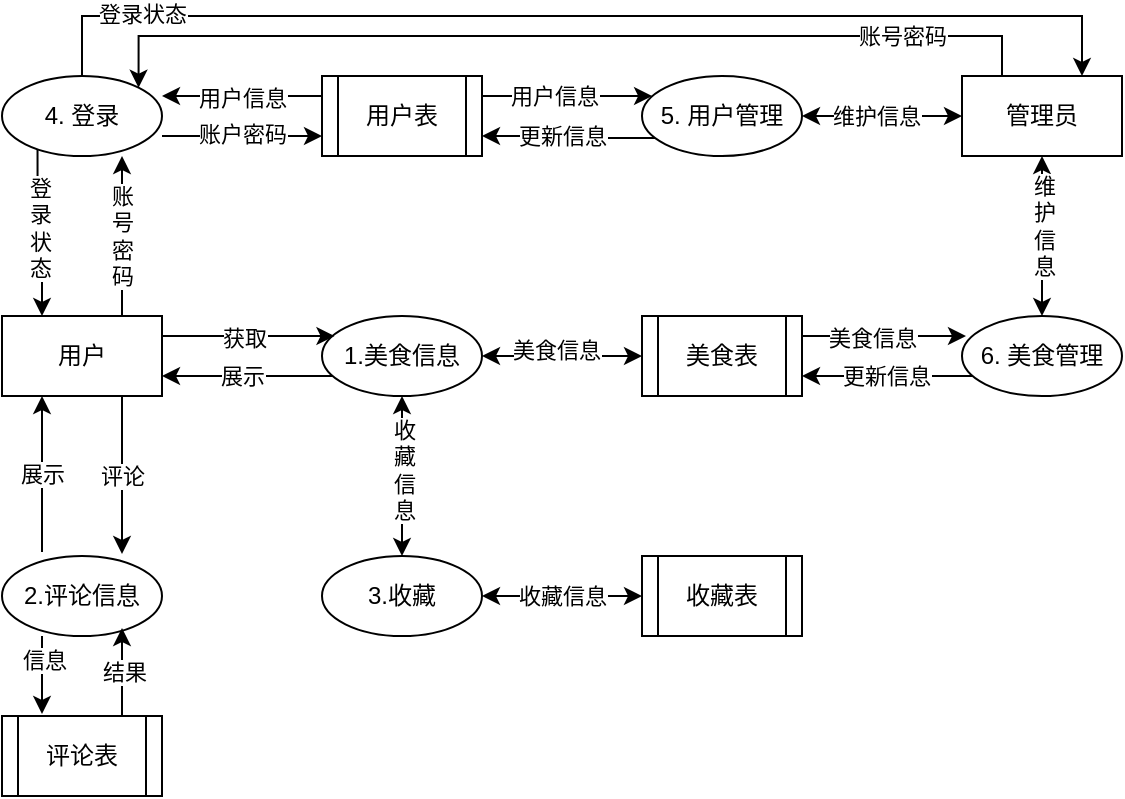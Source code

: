 <mxfile version="27.0.6">
  <diagram name="Page-1" id="MQRuU0i5GTb1aHTDmYUI">
    <mxGraphModel dx="1665" dy="728" grid="1" gridSize="10" guides="1" tooltips="1" connect="1" arrows="1" fold="1" page="1" pageScale="1" pageWidth="850" pageHeight="1100" math="0" shadow="0">
      <root>
        <mxCell id="0" />
        <mxCell id="1" parent="0" />
        <mxCell id="Q5d-NlyqhvIixK2Z4obh-15" style="edgeStyle=orthogonalEdgeStyle;rounded=0;orthogonalLoop=1;jettySize=auto;html=1;exitX=0.078;exitY=0.7;exitDx=0;exitDy=0;entryX=1;entryY=0.75;entryDx=0;entryDy=0;exitPerimeter=0;" edge="1" parent="1" source="Q5d-NlyqhvIixK2Z4obh-1" target="Q5d-NlyqhvIixK2Z4obh-4">
          <mxGeometry relative="1" as="geometry">
            <Array as="points">
              <mxPoint x="167" y="390" />
            </Array>
          </mxGeometry>
        </mxCell>
        <mxCell id="Q5d-NlyqhvIixK2Z4obh-19" value="展示" style="edgeLabel;html=1;align=center;verticalAlign=middle;resizable=0;points=[];" vertex="1" connectable="0" parent="Q5d-NlyqhvIixK2Z4obh-15">
          <mxGeometry x="-0.034" y="1" relative="1" as="geometry">
            <mxPoint x="-6" y="-1" as="offset" />
          </mxGeometry>
        </mxCell>
        <mxCell id="Q5d-NlyqhvIixK2Z4obh-1" value="1.美食信息" style="ellipse;whiteSpace=wrap;html=1;" vertex="1" parent="1">
          <mxGeometry x="160" y="360" width="80" height="40" as="geometry" />
        </mxCell>
        <mxCell id="Q5d-NlyqhvIixK2Z4obh-21" value="展示" style="edgeStyle=orthogonalEdgeStyle;rounded=0;orthogonalLoop=1;jettySize=auto;html=1;exitX=0.25;exitY=-0.05;exitDx=0;exitDy=0;entryX=0.25;entryY=1;entryDx=0;entryDy=0;exitPerimeter=0;" edge="1" parent="1" source="Q5d-NlyqhvIixK2Z4obh-2" target="Q5d-NlyqhvIixK2Z4obh-4">
          <mxGeometry relative="1" as="geometry" />
        </mxCell>
        <mxCell id="Q5d-NlyqhvIixK2Z4obh-2" value="2.评论信息" style="ellipse;whiteSpace=wrap;html=1;" vertex="1" parent="1">
          <mxGeometry y="480" width="80" height="40" as="geometry" />
        </mxCell>
        <mxCell id="Q5d-NlyqhvIixK2Z4obh-3" value="3.收藏" style="ellipse;whiteSpace=wrap;html=1;" vertex="1" parent="1">
          <mxGeometry x="160" y="480" width="80" height="40" as="geometry" />
        </mxCell>
        <mxCell id="Q5d-NlyqhvIixK2Z4obh-4" value="用户" style="rounded=0;whiteSpace=wrap;html=1;" vertex="1" parent="1">
          <mxGeometry y="360" width="80" height="40" as="geometry" />
        </mxCell>
        <mxCell id="Q5d-NlyqhvIixK2Z4obh-6" value="用户表" style="shape=process;whiteSpace=wrap;html=1;backgroundOutline=1;" vertex="1" parent="1">
          <mxGeometry x="160" y="240" width="80" height="40" as="geometry" />
        </mxCell>
        <mxCell id="Q5d-NlyqhvIixK2Z4obh-7" value="收藏表&lt;span style=&quot;color: rgba(0, 0, 0, 0); font-family: monospace; font-size: 0px; text-align: start; text-wrap-mode: nowrap;&quot;&gt;%3CmxGraphModel%3E%3Croot%3E%3CmxCell%20id%3D%220%22%2F%3E%3CmxCell%20id%3D%221%22%20parent%3D%220%22%2F%3E%3CmxCell%20id%3D%222%22%20value%3D%22%E7%94%A8%E6%88%B7%E8%A1%A8%22%20style%3D%22shape%3Dprocess%3BwhiteSpace%3Dwrap%3Bhtml%3D1%3BbackgroundOutline%3D1%3B%22%20vertex%3D%221%22%20parent%3D%221%22%3E%3CmxGeometry%20x%3D%22360%22%20y%3D%22360%22%20width%3D%2280%22%20height%3D%2240%22%20as%3D%22geometry%22%2F%3E%3C%2FmxCell%3E%3C%2Froot%3E%3C%2FmxGraphModel%3E&lt;/span&gt;" style="shape=process;whiteSpace=wrap;html=1;backgroundOutline=1;" vertex="1" parent="1">
          <mxGeometry x="320" y="480" width="80" height="40" as="geometry" />
        </mxCell>
        <mxCell id="Q5d-NlyqhvIixK2Z4obh-8" value="美食表" style="shape=process;whiteSpace=wrap;html=1;backgroundOutline=1;" vertex="1" parent="1">
          <mxGeometry x="320" y="360" width="80" height="40" as="geometry" />
        </mxCell>
        <mxCell id="Q5d-NlyqhvIixK2Z4obh-9" value="评论表" style="shape=process;whiteSpace=wrap;html=1;backgroundOutline=1;" vertex="1" parent="1">
          <mxGeometry y="560" width="80" height="40" as="geometry" />
        </mxCell>
        <mxCell id="Q5d-NlyqhvIixK2Z4obh-56" style="edgeStyle=orthogonalEdgeStyle;rounded=0;orthogonalLoop=1;jettySize=auto;html=1;exitX=0.25;exitY=0;exitDx=0;exitDy=0;entryX=1;entryY=0;entryDx=0;entryDy=0;" edge="1" parent="1" source="Q5d-NlyqhvIixK2Z4obh-10" target="Q5d-NlyqhvIixK2Z4obh-11">
          <mxGeometry relative="1" as="geometry">
            <Array as="points">
              <mxPoint x="500" y="220" />
              <mxPoint x="68" y="220" />
            </Array>
          </mxGeometry>
        </mxCell>
        <mxCell id="Q5d-NlyqhvIixK2Z4obh-59" value="账号密码" style="edgeLabel;html=1;align=center;verticalAlign=middle;resizable=0;points=[];" vertex="1" connectable="0" parent="Q5d-NlyqhvIixK2Z4obh-56">
          <mxGeometry x="0.152" y="-2" relative="1" as="geometry">
            <mxPoint x="205" y="2" as="offset" />
          </mxGeometry>
        </mxCell>
        <mxCell id="Q5d-NlyqhvIixK2Z4obh-10" value="管理员" style="rounded=0;whiteSpace=wrap;html=1;" vertex="1" parent="1">
          <mxGeometry x="480" y="240" width="80" height="40" as="geometry" />
        </mxCell>
        <mxCell id="Q5d-NlyqhvIixK2Z4obh-22" style="edgeStyle=orthogonalEdgeStyle;rounded=0;orthogonalLoop=1;jettySize=auto;html=1;exitX=0.222;exitY=0.875;exitDx=0;exitDy=0;entryX=0.25;entryY=0;entryDx=0;entryDy=0;exitPerimeter=0;" edge="1" parent="1" source="Q5d-NlyqhvIixK2Z4obh-11" target="Q5d-NlyqhvIixK2Z4obh-4">
          <mxGeometry relative="1" as="geometry" />
        </mxCell>
        <mxCell id="Q5d-NlyqhvIixK2Z4obh-24" value="登&lt;div&gt;录&lt;/div&gt;&lt;div&gt;状&lt;/div&gt;&lt;div&gt;态&lt;/div&gt;" style="edgeLabel;html=1;align=center;verticalAlign=middle;resizable=0;points=[];" vertex="1" connectable="0" parent="Q5d-NlyqhvIixK2Z4obh-22">
          <mxGeometry x="-0.059" y="1" relative="1" as="geometry">
            <mxPoint as="offset" />
          </mxGeometry>
        </mxCell>
        <mxCell id="Q5d-NlyqhvIixK2Z4obh-35" style="edgeStyle=orthogonalEdgeStyle;rounded=0;orthogonalLoop=1;jettySize=auto;html=1;exitX=1;exitY=0.75;exitDx=0;exitDy=0;entryX=0;entryY=0.75;entryDx=0;entryDy=0;exitPerimeter=0;" edge="1" parent="1" source="Q5d-NlyqhvIixK2Z4obh-11" target="Q5d-NlyqhvIixK2Z4obh-6">
          <mxGeometry relative="1" as="geometry" />
        </mxCell>
        <mxCell id="Q5d-NlyqhvIixK2Z4obh-37" value="账户密码" style="edgeLabel;html=1;align=center;verticalAlign=middle;resizable=0;points=[];" vertex="1" connectable="0" parent="Q5d-NlyqhvIixK2Z4obh-35">
          <mxGeometry x="-0.25" y="1" relative="1" as="geometry">
            <mxPoint x="10" as="offset" />
          </mxGeometry>
        </mxCell>
        <mxCell id="Q5d-NlyqhvIixK2Z4obh-57" style="edgeStyle=orthogonalEdgeStyle;rounded=0;orthogonalLoop=1;jettySize=auto;html=1;exitX=0.5;exitY=0;exitDx=0;exitDy=0;entryX=0.75;entryY=0;entryDx=0;entryDy=0;" edge="1" parent="1" source="Q5d-NlyqhvIixK2Z4obh-11" target="Q5d-NlyqhvIixK2Z4obh-10">
          <mxGeometry relative="1" as="geometry">
            <Array as="points">
              <mxPoint x="40" y="210" />
              <mxPoint x="540" y="210" />
            </Array>
          </mxGeometry>
        </mxCell>
        <mxCell id="Q5d-NlyqhvIixK2Z4obh-58" value="登录状态" style="edgeLabel;html=1;align=center;verticalAlign=middle;resizable=0;points=[];" vertex="1" connectable="0" parent="Q5d-NlyqhvIixK2Z4obh-57">
          <mxGeometry x="-0.089" y="1" relative="1" as="geometry">
            <mxPoint x="-195" as="offset" />
          </mxGeometry>
        </mxCell>
        <mxCell id="Q5d-NlyqhvIixK2Z4obh-11" value="4. 登录" style="ellipse;whiteSpace=wrap;html=1;" vertex="1" parent="1">
          <mxGeometry y="240" width="80" height="40" as="geometry" />
        </mxCell>
        <mxCell id="Q5d-NlyqhvIixK2Z4obh-39" value="更新信息" style="edgeStyle=orthogonalEdgeStyle;rounded=0;orthogonalLoop=1;jettySize=auto;html=1;entryX=1;entryY=0.75;entryDx=0;entryDy=0;entryPerimeter=0;" edge="1" parent="1" target="Q5d-NlyqhvIixK2Z4obh-6">
          <mxGeometry x="0.128" y="-1" relative="1" as="geometry">
            <mxPoint x="332" y="270" as="sourcePoint" />
            <Array as="points">
              <mxPoint x="332" y="271" />
              <mxPoint x="270" y="271" />
              <mxPoint x="270" y="270" />
            </Array>
            <mxPoint as="offset" />
          </mxGeometry>
        </mxCell>
        <mxCell id="Q5d-NlyqhvIixK2Z4obh-12" value="5. 用户管理" style="ellipse;whiteSpace=wrap;html=1;" vertex="1" parent="1">
          <mxGeometry x="320" y="240" width="80" height="40" as="geometry" />
        </mxCell>
        <mxCell id="Q5d-NlyqhvIixK2Z4obh-45" style="edgeStyle=orthogonalEdgeStyle;rounded=0;orthogonalLoop=1;jettySize=auto;html=1;exitX=0.125;exitY=0.75;exitDx=0;exitDy=0;entryX=1;entryY=0.75;entryDx=0;entryDy=0;exitPerimeter=0;" edge="1" parent="1" source="Q5d-NlyqhvIixK2Z4obh-13" target="Q5d-NlyqhvIixK2Z4obh-8">
          <mxGeometry relative="1" as="geometry">
            <mxPoint x="400" y="380" as="targetPoint" />
          </mxGeometry>
        </mxCell>
        <mxCell id="Q5d-NlyqhvIixK2Z4obh-47" value="更新信息" style="edgeLabel;html=1;align=center;verticalAlign=middle;resizable=0;points=[];" vertex="1" connectable="0" parent="Q5d-NlyqhvIixK2Z4obh-45">
          <mxGeometry x="0.067" relative="1" as="geometry">
            <mxPoint as="offset" />
          </mxGeometry>
        </mxCell>
        <mxCell id="Q5d-NlyqhvIixK2Z4obh-13" value="6. 美食管理" style="ellipse;whiteSpace=wrap;html=1;" vertex="1" parent="1">
          <mxGeometry x="480" y="360" width="80" height="40" as="geometry" />
        </mxCell>
        <mxCell id="Q5d-NlyqhvIixK2Z4obh-14" style="edgeStyle=orthogonalEdgeStyle;rounded=0;orthogonalLoop=1;jettySize=auto;html=1;exitX=1;exitY=0.25;exitDx=0;exitDy=0;entryX=0.078;entryY=0.25;entryDx=0;entryDy=0;entryPerimeter=0;" edge="1" parent="1" source="Q5d-NlyqhvIixK2Z4obh-4" target="Q5d-NlyqhvIixK2Z4obh-1">
          <mxGeometry relative="1" as="geometry" />
        </mxCell>
        <mxCell id="Q5d-NlyqhvIixK2Z4obh-17" value="获取" style="edgeLabel;html=1;align=center;verticalAlign=middle;resizable=0;points=[];" vertex="1" connectable="0" parent="Q5d-NlyqhvIixK2Z4obh-14">
          <mxGeometry x="-0.058" y="-1" relative="1" as="geometry">
            <mxPoint as="offset" />
          </mxGeometry>
        </mxCell>
        <mxCell id="Q5d-NlyqhvIixK2Z4obh-20" value="评论" style="edgeStyle=orthogonalEdgeStyle;rounded=0;orthogonalLoop=1;jettySize=auto;html=1;exitX=0.75;exitY=1;exitDx=0;exitDy=0;" edge="1" parent="1" source="Q5d-NlyqhvIixK2Z4obh-4">
          <mxGeometry relative="1" as="geometry">
            <mxPoint x="60" y="479" as="targetPoint" />
            <Array as="points">
              <mxPoint x="60" y="479" />
            </Array>
          </mxGeometry>
        </mxCell>
        <mxCell id="Q5d-NlyqhvIixK2Z4obh-23" value="账&lt;div&gt;号&lt;/div&gt;&lt;div&gt;密&lt;/div&gt;&lt;div&gt;码&lt;/div&gt;" style="edgeStyle=orthogonalEdgeStyle;rounded=0;orthogonalLoop=1;jettySize=auto;html=1;exitX=0.75;exitY=0;exitDx=0;exitDy=0;" edge="1" parent="1" source="Q5d-NlyqhvIixK2Z4obh-4">
          <mxGeometry relative="1" as="geometry">
            <mxPoint x="60" y="280" as="targetPoint" />
            <Array as="points" />
          </mxGeometry>
        </mxCell>
        <mxCell id="Q5d-NlyqhvIixK2Z4obh-27" value="" style="endArrow=classic;startArrow=classic;html=1;rounded=0;exitX=0.5;exitY=0;exitDx=0;exitDy=0;entryX=0.5;entryY=1;entryDx=0;entryDy=0;" edge="1" parent="1" source="Q5d-NlyqhvIixK2Z4obh-3" target="Q5d-NlyqhvIixK2Z4obh-1">
          <mxGeometry width="50" height="50" relative="1" as="geometry">
            <mxPoint x="400" y="400" as="sourcePoint" />
            <mxPoint x="450" y="350" as="targetPoint" />
          </mxGeometry>
        </mxCell>
        <mxCell id="Q5d-NlyqhvIixK2Z4obh-29" value="收&lt;div&gt;藏&lt;/div&gt;&lt;div&gt;信&lt;/div&gt;&lt;div&gt;息&lt;/div&gt;" style="edgeLabel;html=1;align=center;verticalAlign=middle;resizable=0;points=[];" vertex="1" connectable="0" parent="Q5d-NlyqhvIixK2Z4obh-27">
          <mxGeometry x="0.075" y="-1" relative="1" as="geometry">
            <mxPoint as="offset" />
          </mxGeometry>
        </mxCell>
        <mxCell id="Q5d-NlyqhvIixK2Z4obh-30" style="edgeStyle=orthogonalEdgeStyle;rounded=0;orthogonalLoop=1;jettySize=auto;html=1;exitX=0.75;exitY=0;exitDx=0;exitDy=0;entryX=0.75;entryY=0.9;entryDx=0;entryDy=0;entryPerimeter=0;" edge="1" parent="1" source="Q5d-NlyqhvIixK2Z4obh-9" target="Q5d-NlyqhvIixK2Z4obh-2">
          <mxGeometry relative="1" as="geometry" />
        </mxCell>
        <mxCell id="Q5d-NlyqhvIixK2Z4obh-32" value="结果" style="edgeLabel;html=1;align=center;verticalAlign=middle;resizable=0;points=[];" vertex="1" connectable="0" parent="Q5d-NlyqhvIixK2Z4obh-30">
          <mxGeometry y="-1" relative="1" as="geometry">
            <mxPoint as="offset" />
          </mxGeometry>
        </mxCell>
        <mxCell id="Q5d-NlyqhvIixK2Z4obh-31" style="edgeStyle=orthogonalEdgeStyle;rounded=0;orthogonalLoop=1;jettySize=auto;html=1;" edge="1" parent="1">
          <mxGeometry relative="1" as="geometry">
            <mxPoint x="20" y="520" as="sourcePoint" />
            <mxPoint x="20" y="559" as="targetPoint" />
          </mxGeometry>
        </mxCell>
        <mxCell id="Q5d-NlyqhvIixK2Z4obh-33" value="信息" style="edgeLabel;html=1;align=center;verticalAlign=middle;resizable=0;points=[];" vertex="1" connectable="0" parent="Q5d-NlyqhvIixK2Z4obh-31">
          <mxGeometry x="-0.385" y="1" relative="1" as="geometry">
            <mxPoint as="offset" />
          </mxGeometry>
        </mxCell>
        <mxCell id="Q5d-NlyqhvIixK2Z4obh-34" style="edgeStyle=orthogonalEdgeStyle;rounded=0;orthogonalLoop=1;jettySize=auto;html=1;exitX=0;exitY=0.25;exitDx=0;exitDy=0;entryX=1;entryY=0.25;entryDx=0;entryDy=0;entryPerimeter=0;" edge="1" parent="1" source="Q5d-NlyqhvIixK2Z4obh-6" target="Q5d-NlyqhvIixK2Z4obh-11">
          <mxGeometry relative="1" as="geometry" />
        </mxCell>
        <mxCell id="Q5d-NlyqhvIixK2Z4obh-36" value="用户信息" style="edgeLabel;html=1;align=center;verticalAlign=middle;resizable=0;points=[];" vertex="1" connectable="0" parent="Q5d-NlyqhvIixK2Z4obh-34">
          <mxGeometry y="1" relative="1" as="geometry">
            <mxPoint as="offset" />
          </mxGeometry>
        </mxCell>
        <mxCell id="Q5d-NlyqhvIixK2Z4obh-38" style="edgeStyle=orthogonalEdgeStyle;rounded=0;orthogonalLoop=1;jettySize=auto;html=1;exitX=1;exitY=0.25;exitDx=0;exitDy=0;entryX=0.063;entryY=0.25;entryDx=0;entryDy=0;entryPerimeter=0;" edge="1" parent="1" source="Q5d-NlyqhvIixK2Z4obh-6" target="Q5d-NlyqhvIixK2Z4obh-12">
          <mxGeometry relative="1" as="geometry" />
        </mxCell>
        <mxCell id="Q5d-NlyqhvIixK2Z4obh-40" value="用户信息" style="edgeLabel;html=1;align=center;verticalAlign=middle;resizable=0;points=[];" vertex="1" connectable="0" parent="Q5d-NlyqhvIixK2Z4obh-38">
          <mxGeometry x="-0.153" relative="1" as="geometry">
            <mxPoint as="offset" />
          </mxGeometry>
        </mxCell>
        <mxCell id="Q5d-NlyqhvIixK2Z4obh-41" value="" style="endArrow=classic;startArrow=classic;html=1;rounded=0;exitX=1;exitY=0.5;exitDx=0;exitDy=0;entryX=0;entryY=0.5;entryDx=0;entryDy=0;" edge="1" parent="1" source="Q5d-NlyqhvIixK2Z4obh-1" target="Q5d-NlyqhvIixK2Z4obh-8">
          <mxGeometry width="50" height="50" relative="1" as="geometry">
            <mxPoint x="400" y="400" as="sourcePoint" />
            <mxPoint x="450" y="350" as="targetPoint" />
          </mxGeometry>
        </mxCell>
        <mxCell id="Q5d-NlyqhvIixK2Z4obh-43" value="美食信息" style="edgeLabel;html=1;align=center;verticalAlign=middle;resizable=0;points=[];" vertex="1" connectable="0" parent="Q5d-NlyqhvIixK2Z4obh-41">
          <mxGeometry x="-0.075" y="3" relative="1" as="geometry">
            <mxPoint as="offset" />
          </mxGeometry>
        </mxCell>
        <mxCell id="Q5d-NlyqhvIixK2Z4obh-44" style="edgeStyle=orthogonalEdgeStyle;rounded=0;orthogonalLoop=1;jettySize=auto;html=1;exitX=1;exitY=0.25;exitDx=0;exitDy=0;entryX=0.025;entryY=0.25;entryDx=0;entryDy=0;entryPerimeter=0;" edge="1" parent="1" source="Q5d-NlyqhvIixK2Z4obh-8" target="Q5d-NlyqhvIixK2Z4obh-13">
          <mxGeometry relative="1" as="geometry" />
        </mxCell>
        <mxCell id="Q5d-NlyqhvIixK2Z4obh-46" value="美食信息" style="edgeLabel;html=1;align=center;verticalAlign=middle;resizable=0;points=[];" vertex="1" connectable="0" parent="Q5d-NlyqhvIixK2Z4obh-44">
          <mxGeometry x="-0.146" y="-1" relative="1" as="geometry">
            <mxPoint as="offset" />
          </mxGeometry>
        </mxCell>
        <mxCell id="Q5d-NlyqhvIixK2Z4obh-48" value="" style="endArrow=classic;startArrow=classic;html=1;rounded=0;exitX=1;exitY=0.5;exitDx=0;exitDy=0;entryX=0;entryY=0.5;entryDx=0;entryDy=0;" edge="1" parent="1" source="Q5d-NlyqhvIixK2Z4obh-3" target="Q5d-NlyqhvIixK2Z4obh-7">
          <mxGeometry width="50" height="50" relative="1" as="geometry">
            <mxPoint x="400" y="400" as="sourcePoint" />
            <mxPoint x="450" y="350" as="targetPoint" />
          </mxGeometry>
        </mxCell>
        <mxCell id="Q5d-NlyqhvIixK2Z4obh-50" value="收藏信息" style="edgeLabel;html=1;align=center;verticalAlign=middle;resizable=0;points=[];" vertex="1" connectable="0" parent="Q5d-NlyqhvIixK2Z4obh-48">
          <mxGeometry x="-0.125" relative="1" as="geometry">
            <mxPoint x="5" as="offset" />
          </mxGeometry>
        </mxCell>
        <mxCell id="Q5d-NlyqhvIixK2Z4obh-51" value="" style="endArrow=classic;startArrow=classic;html=1;rounded=0;entryX=0.5;entryY=1;entryDx=0;entryDy=0;exitX=0.5;exitY=0;exitDx=0;exitDy=0;" edge="1" parent="1" source="Q5d-NlyqhvIixK2Z4obh-13" target="Q5d-NlyqhvIixK2Z4obh-10">
          <mxGeometry width="50" height="50" relative="1" as="geometry">
            <mxPoint x="430" y="430" as="sourcePoint" />
            <mxPoint x="450" y="350" as="targetPoint" />
          </mxGeometry>
        </mxCell>
        <mxCell id="Q5d-NlyqhvIixK2Z4obh-53" value="维&lt;div&gt;护&lt;/div&gt;&lt;div&gt;信&lt;/div&gt;&lt;div&gt;息&lt;/div&gt;" style="edgeLabel;html=1;align=center;verticalAlign=middle;resizable=0;points=[];" vertex="1" connectable="0" parent="Q5d-NlyqhvIixK2Z4obh-51">
          <mxGeometry x="0.125" y="-1" relative="1" as="geometry">
            <mxPoint as="offset" />
          </mxGeometry>
        </mxCell>
        <mxCell id="Q5d-NlyqhvIixK2Z4obh-54" value="" style="endArrow=classic;startArrow=classic;html=1;rounded=0;entryX=0;entryY=0.5;entryDx=0;entryDy=0;exitX=1;exitY=0.5;exitDx=0;exitDy=0;" edge="1" parent="1" source="Q5d-NlyqhvIixK2Z4obh-12" target="Q5d-NlyqhvIixK2Z4obh-10">
          <mxGeometry width="50" height="50" relative="1" as="geometry">
            <mxPoint x="400" y="400" as="sourcePoint" />
            <mxPoint x="450" y="350" as="targetPoint" />
          </mxGeometry>
        </mxCell>
        <mxCell id="Q5d-NlyqhvIixK2Z4obh-55" value="维护信息" style="edgeLabel;html=1;align=center;verticalAlign=middle;resizable=0;points=[];" vertex="1" connectable="0" parent="Q5d-NlyqhvIixK2Z4obh-54">
          <mxGeometry x="-0.075" relative="1" as="geometry">
            <mxPoint as="offset" />
          </mxGeometry>
        </mxCell>
      </root>
    </mxGraphModel>
  </diagram>
</mxfile>
